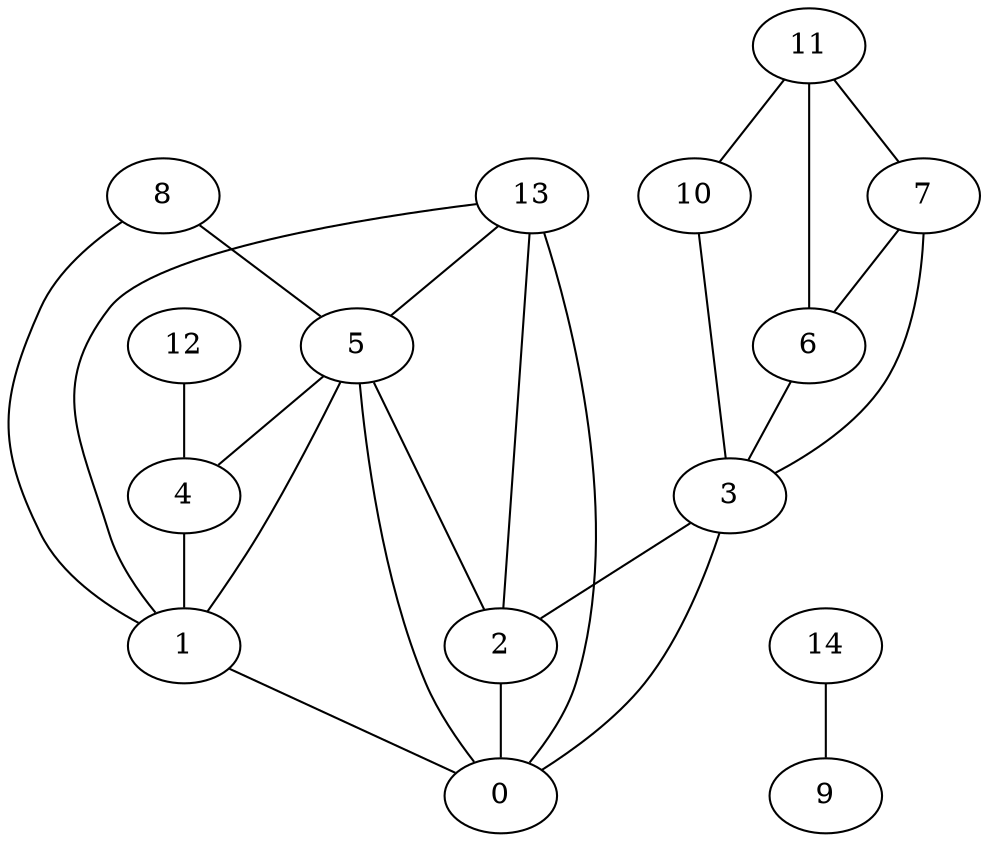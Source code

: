 digraph "sensornet-topology" {
label = "";
rankdir="BT";"0"->"1" [arrowhead = "both"] 
"0"->"2" [arrowhead = "both"] 
"0"->"3" [arrowhead = "both"] 
"0"->"5" [arrowhead = "both"] 
"0"->"13" [arrowhead = "both"] 
"1"->"4" [arrowhead = "both"] 
"1"->"5" [arrowhead = "both"] 
"1"->"8" [arrowhead = "both"] 
"1"->"13" [arrowhead = "both"] 
"2"->"3" [arrowhead = "both"] 
"2"->"5" [arrowhead = "both"] 
"2"->"13" [arrowhead = "both"] 
"3"->"6" [arrowhead = "both"] 
"3"->"7" [arrowhead = "both"] 
"3"->"10" [arrowhead = "both"] 
"4"->"5" [arrowhead = "both"] 
"4"->"12" [arrowhead = "both"] 
"5"->"8" [arrowhead = "both"] 
"5"->"13" [arrowhead = "both"] 
"6"->"7" [arrowhead = "both"] 
"6"->"11" [arrowhead = "both"] 
"7"->"11" [arrowhead = "both"] 
"9"->"14" [arrowhead = "both"] 
"10"->"11" [arrowhead = "both"] 
}